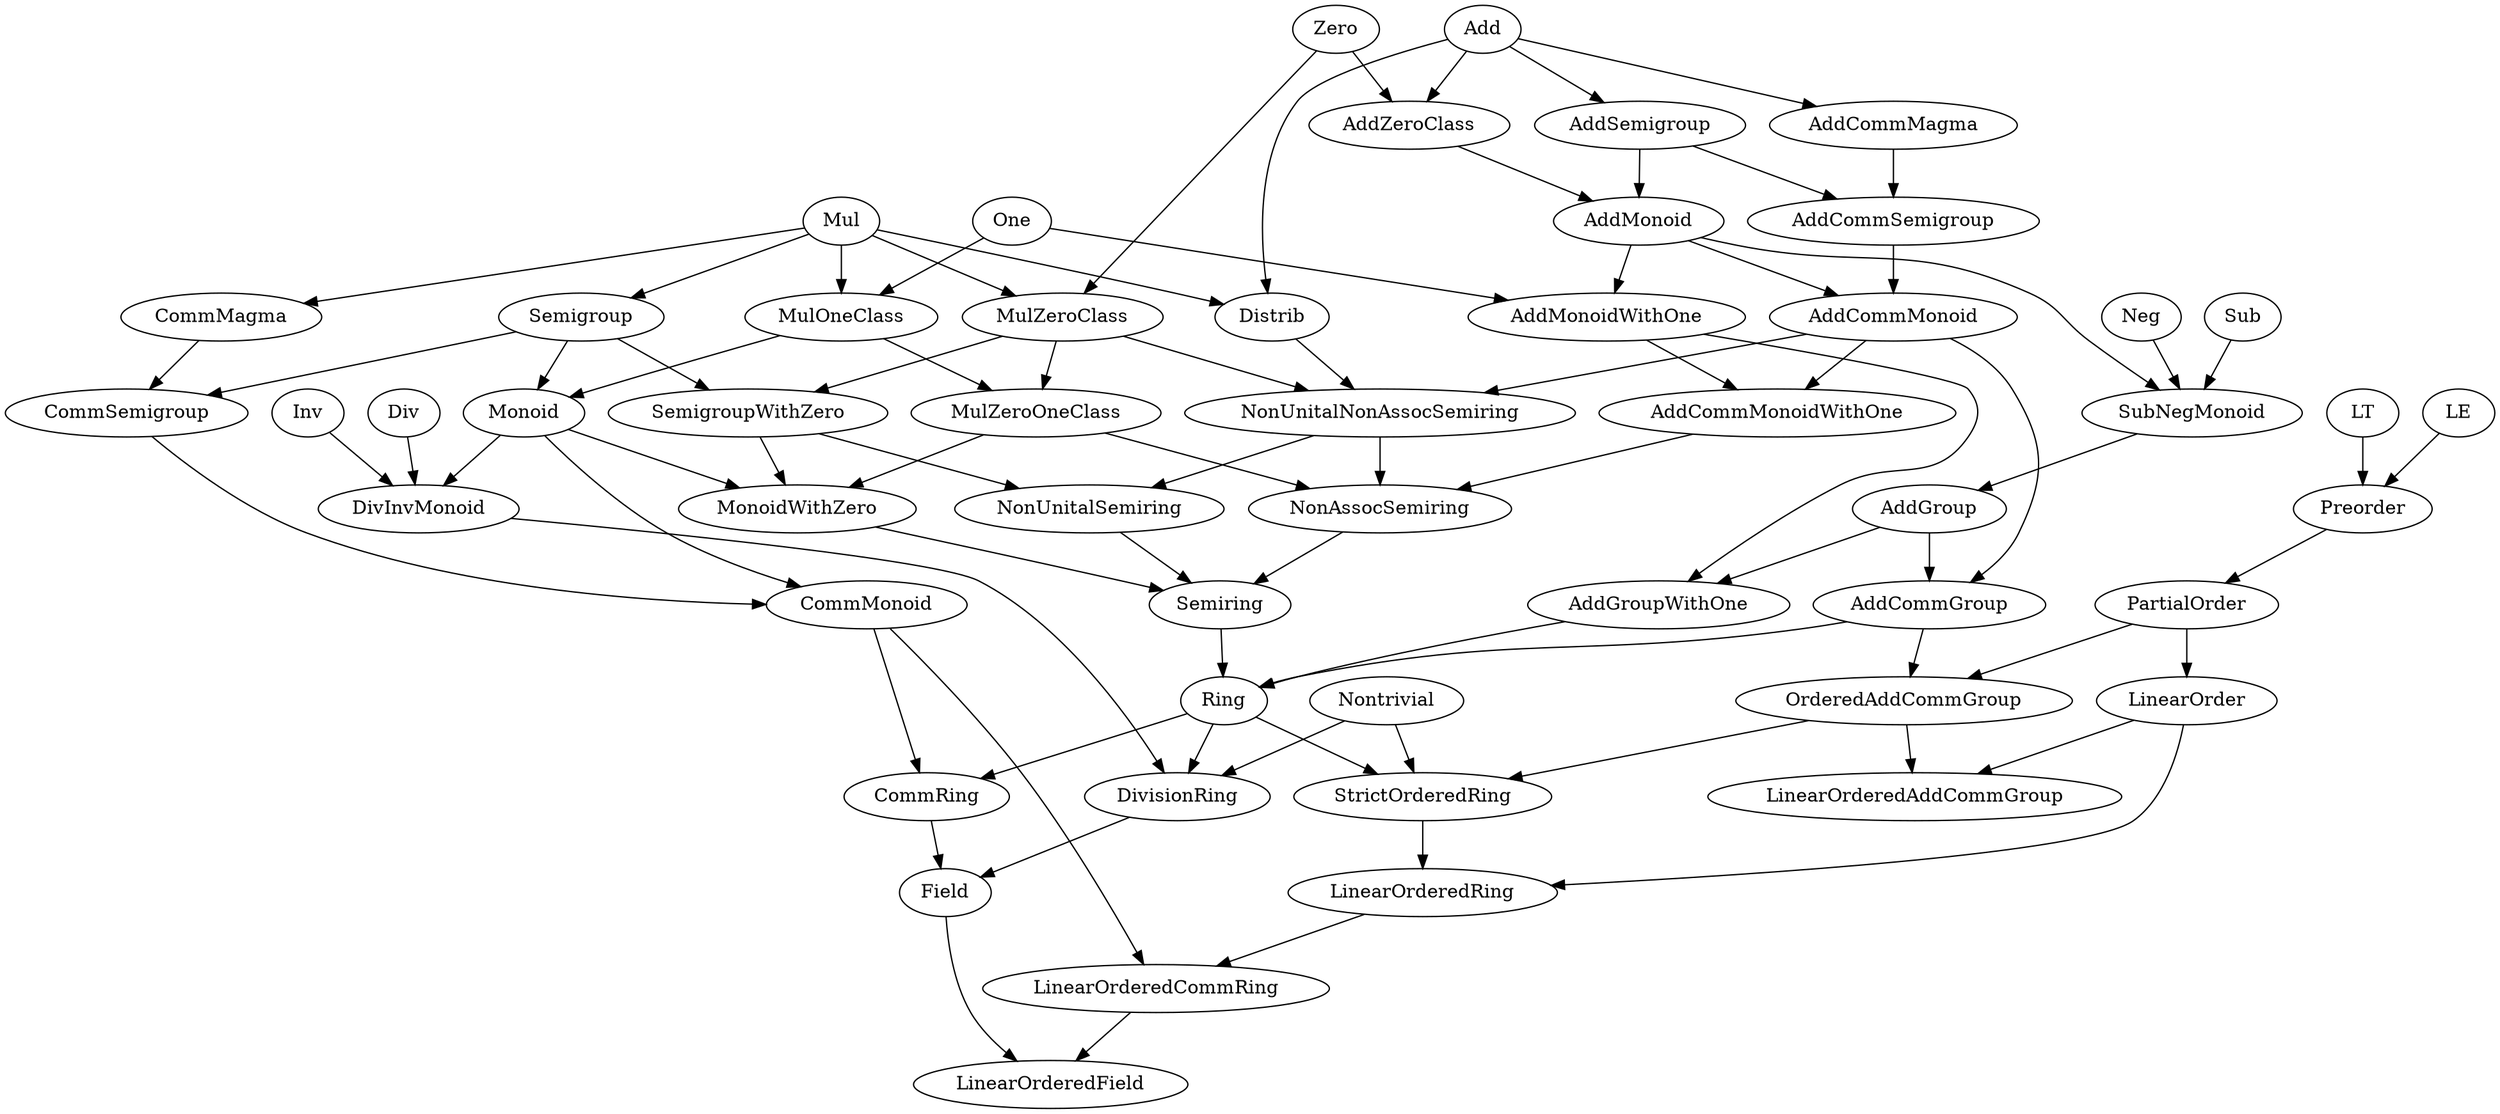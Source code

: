 digraph G {

  Add -> AddSemigroup;
  Mul -> Semigroup;
  Zero -> AddZeroClass;
  Add -> AddZeroClass;
  AddSemigroup -> AddMonoid;
  AddZeroClass -> AddMonoid;
  One -> MulOneClass;
  Mul -> MulOneClass;
  Semigroup -> Monoid;
  MulOneClass -> Monoid;
  AddMonoid -> SubNegMonoid;
  Neg -> SubNegMonoid;
  Sub -> SubNegMonoid;
  Monoid -> DivInvMonoid;
  Inv -> DivInvMonoid;
  Div -> DivInvMonoid;
  SubNegMonoid -> AddGroup;
  Add -> AddCommMagma;
  Mul -> CommMagma;
  AddSemigroup -> AddCommSemigroup;
  AddCommMagma -> AddCommSemigroup;
  Semigroup -> CommSemigroup;
  CommMagma -> CommSemigroup;
  AddGroup -> AddCommGroup;
  AddCommMonoid -> AddCommGroup;
  AddMonoid -> AddCommMonoid;
  AddCommSemigroup -> AddCommMonoid;
  Monoid -> CommMonoid;
  CommSemigroup -> CommMonoid;
  Mul -> Distrib;
  Add -> Distrib;
  Mul -> MulZeroClass;
  Zero -> MulZeroClass;
  AddCommMonoid -> NonUnitalNonAssocSemiring;
  Distrib -> NonUnitalNonAssocSemiring;
  MulZeroClass -> NonUnitalNonAssocSemiring;
  Semigroup -> SemigroupWithZero;
  MulZeroClass -> SemigroupWithZero;
  NonUnitalNonAssocSemiring -> NonUnitalSemiring;
  SemigroupWithZero -> NonUnitalSemiring;
  AddMonoid -> AddMonoidWithOne;
  AddMonoidWithOne -> AddGroupWithOne;
  AddGroup -> AddGroupWithOne;
  One -> AddMonoidWithOne;
  AddMonoidWithOne -> AddCommMonoidWithOne;
  AddCommMonoid -> AddCommMonoidWithOne;
  MulOneClass -> MulZeroOneClass;
  MulZeroClass -> MulZeroOneClass;
  NonUnitalNonAssocSemiring -> NonAssocSemiring;
  MulZeroOneClass -> NonAssocSemiring;
  AddCommMonoidWithOne -> NonAssocSemiring;
  Monoid -> MonoidWithZero;
  MulZeroOneClass -> MonoidWithZero;
  SemigroupWithZero -> MonoidWithZero;
  NonUnitalSemiring -> Semiring;
  NonAssocSemiring -> Semiring;
  MonoidWithZero -> Semiring;
  Semiring -> Ring;
  AddCommGroup -> Ring;
  AddGroupWithOne -> Ring;
  Ring -> CommRing;
  CommMonoid -> CommRing;
  Ring -> DivisionRing;
  DivInvMonoid -> DivisionRing;
  Nontrivial -> DivisionRing;
  CommRing -> Field;
  DivisionRing -> Field;
  
  LE -> Preorder;
  LT -> Preorder;
  Preorder -> PartialOrder;
  PartialOrder -> LinearOrder;
  AddCommGroup -> OrderedAddCommGroup;
  PartialOrder -> OrderedAddCommGroup;
  Ring -> StrictOrderedRing;
  OrderedAddCommGroup -> StrictOrderedRing;
  Nontrivial -> StrictOrderedRing;
  StrictOrderedRing -> LinearOrderedRing;
  LinearOrder -> LinearOrderedRing;
  LinearOrderedRing -> LinearOrderedCommRing;
  CommMonoid -> LinearOrderedCommRing;
  LinearOrderedCommRing -> LinearOrderedField;
  Field -> LinearOrderedField;
  OrderedAddCommGroup -> LinearOrderedAddCommGroup;
  LinearOrder -> LinearOrderedAddCommGroup;

}